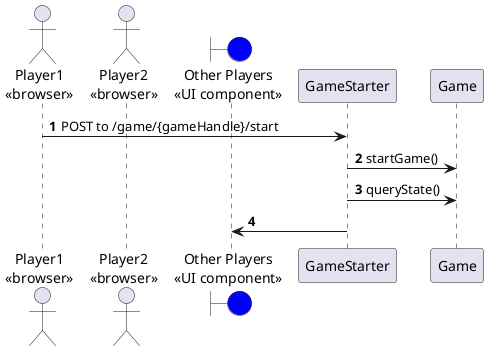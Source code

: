 @startuml

autonumber

actor "Player1\n<<browser>>" as Player1
actor "Player2\n<<browser>>" as Player2
boundary "Other Players\n<<UI component>>" as OtherPlayers #blue

Player1 -> GameStarter: POST to /game/{gameHandle}/start
GameStarter -> Game: startGame()
GameStarter -> Game: queryState()
GameStarter -> OtherPlayers

@enduml